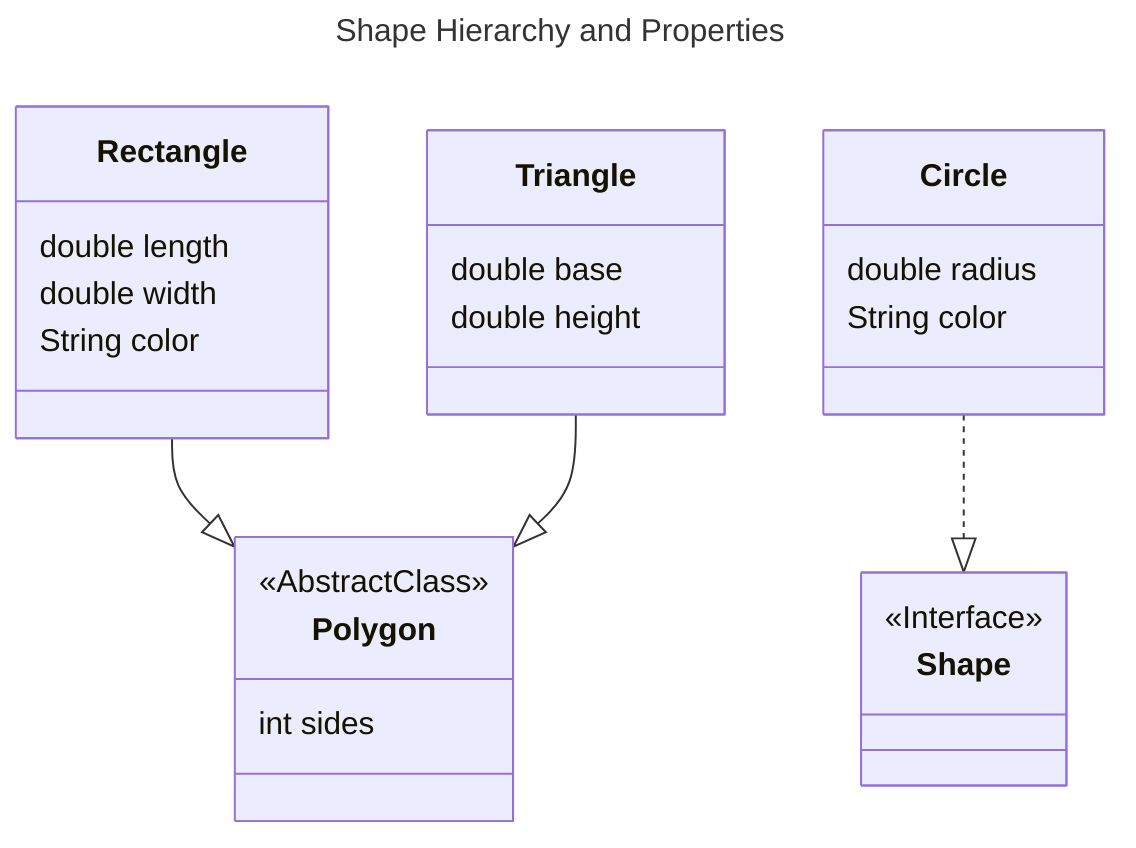 ---
title: Shape Hierarchy and Properties
---
classDiagram

    class Shape {
        <<Interface>>
    }

    class Polygon {
        <<AbstractClass>>
        int sides
    }

    class Rectangle {
        double length
        double width
        String color
    }

    class Circle {
        double radius
        String color
    }

    class Triangle {
        double base
        double height
    }

    Rectangle --|> Polygon
    Circle ..|> Shape
    Triangle --|> Polygon
